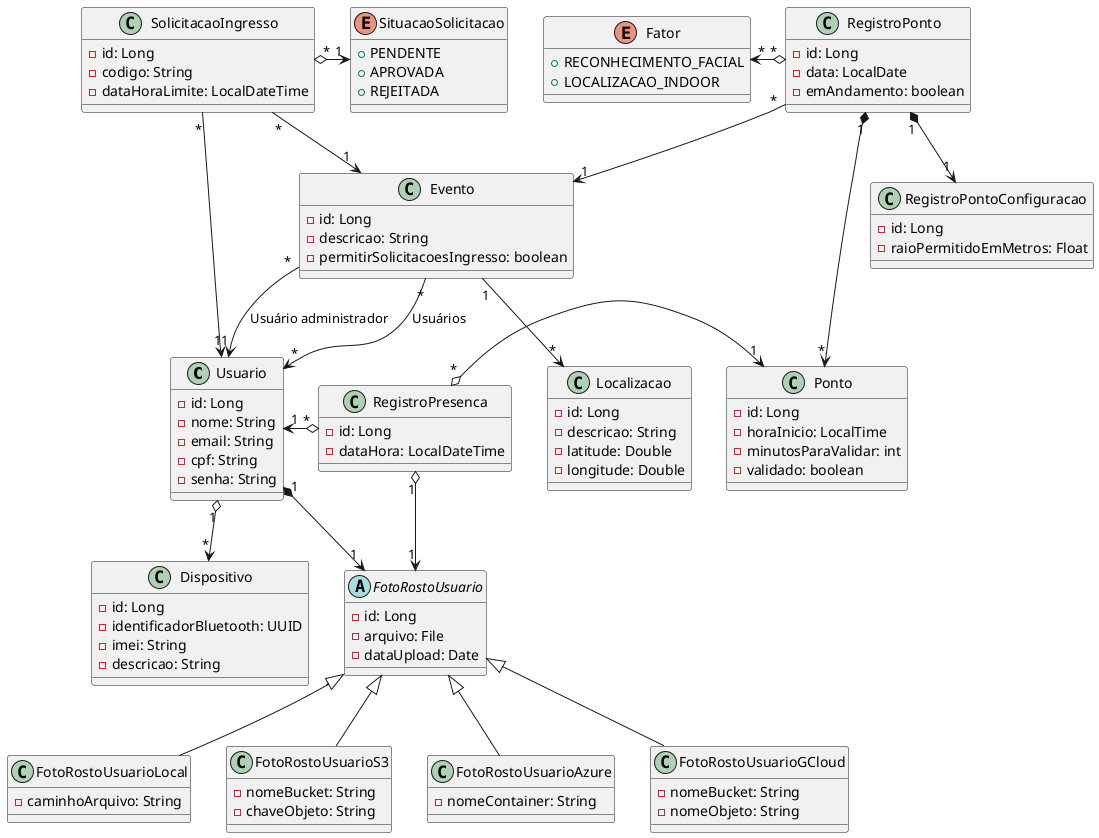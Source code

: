 @startuml
class Usuario {
    - id: Long
    - nome: String
    - email: String
    - cpf: String
    - senha: String
}

class Dispositivo {
    - id: Long
    - identificadorBluetooth: UUID
    - imei: String
    - descricao: String
}

abstract class FotoRostoUsuario {
    - id: Long
    - arquivo: File
    - dataUpload: Date
}

class FotoRostoUsuarioLocal {
    - caminhoArquivo: String
}

class FotoRostoUsuarioS3 {
    - nomeBucket: String
    - chaveObjeto: String
}

class FotoRostoUsuarioAzure {
    - nomeContainer: String
}

class FotoRostoUsuarioGCloud {
    - nomeBucket: String
    - nomeObjeto: String
}

class Evento {
    - id: Long
    - descricao: String
    - permitirSolicitacoesIngresso: boolean
}

class SolicitacaoIngresso {
    - id: Long
    - codigo: String
    - dataHoraLimite: LocalDateTime
}

enum SituacaoSolicitacao {
    + PENDENTE
    + APROVADA
    + REJEITADA
}

class Localizacao {
    - id: Long
    - descricao: String
    - latitude: Double
    - longitude: Double
}

class RegistroPonto {
    - id: Long
    - data: LocalDate
    - emAndamento: boolean
}

class Ponto {
    - id: Long
    - horaInicio: LocalTime
    - minutosParaValidar: int
    - validado: boolean
}

class RegistroPresenca {
    - id: Long
    - dataHora: LocalDateTime
}

class RegistroPontoConfiguracao {
    - id: Long
    - raioPermitidoEmMetros: Float
}

enum Fator {
    + RECONHECIMENTO_FACIAL
    + LOCALIZACAO_INDOOR
}

RegistroPonto "*" --> "1" Evento
RegistroPonto "1" *-down-> "1" RegistroPontoConfiguracao
RegistroPonto "1" *-> "*" Ponto
RegistroPonto "*" o-left-> "*" Fator

Evento "*" --> "*" Usuario : Usuários
Evento "*" --> "1" Usuario : Usuário administrador
Evento "1" --> "*" Localizacao

SolicitacaoIngresso "*" --> "1" Evento
SolicitacaoIngresso "*" --> "1" Usuario
SolicitacaoIngresso "*" o-> "1" SituacaoSolicitacao

RegistroPresenca "*" o-left-> "1" Usuario
RegistroPresenca "*" o-> "1" Ponto
RegistroPresenca "1" o-> "1" FotoRostoUsuario

Usuario "1" o-down-> "*" Dispositivo
Usuario "1" *-down-> "1" FotoRostoUsuario

FotoRostoUsuario <|-- FotoRostoUsuarioLocal
FotoRostoUsuario <|-- FotoRostoUsuarioS3
FotoRostoUsuario <|-- FotoRostoUsuarioAzure
FotoRostoUsuario <|-- FotoRostoUsuarioGCloud

@enduml
